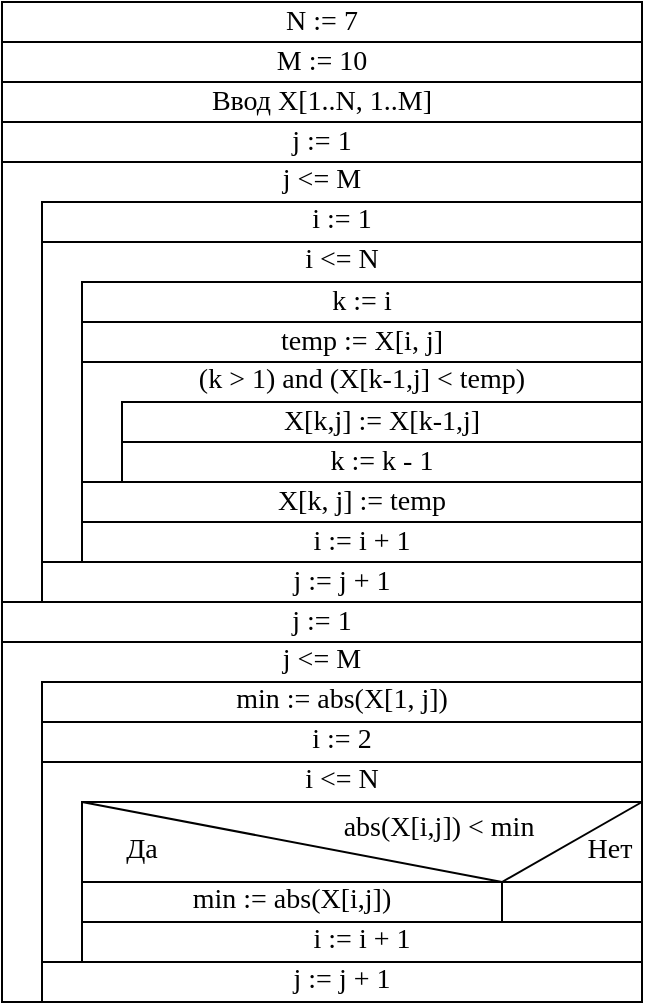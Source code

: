 <mxfile version="15.3.8" type="device" pages="2"><diagram id="U2IoleWcY-VEkwMIJx09" name="1"><mxGraphModel dx="865" dy="506" grid="1" gridSize="10" guides="1" tooltips="1" connect="1" arrows="1" fold="1" page="1" pageScale="1" pageWidth="827" pageHeight="1169" math="0" shadow="0"><root><mxCell id="0"/><mxCell id="1" parent="0"/><mxCell id="YWRbsOylNnhlXC8Or9_p-1" value="N := 7" style="rounded=0;whiteSpace=wrap;html=1;fontFamily=Times New Roman;fontSize=14;spacing=-4;" vertex="1" parent="1"><mxGeometry x="160" y="40" width="320" height="20" as="geometry"/></mxCell><mxCell id="YWRbsOylNnhlXC8Or9_p-2" value="M := 10" style="rounded=0;whiteSpace=wrap;html=1;fontFamily=Times New Roman;fontSize=14;spacing=-4;" vertex="1" parent="1"><mxGeometry x="160" y="60" width="320" height="20" as="geometry"/></mxCell><mxCell id="YWRbsOylNnhlXC8Or9_p-3" value="Ввод X[1..N, 1..M]" style="rounded=0;whiteSpace=wrap;html=1;fontFamily=Times New Roman;fontSize=14;spacing=-4;" vertex="1" parent="1"><mxGeometry x="160" y="80" width="320" height="20" as="geometry"/></mxCell><mxCell id="YWRbsOylNnhlXC8Or9_p-4" value="j := 1" style="rounded=0;whiteSpace=wrap;html=1;fontFamily=Times New Roman;fontSize=14;spacing=-4;" vertex="1" parent="1"><mxGeometry x="160" y="100" width="320" height="20" as="geometry"/></mxCell><mxCell id="YWRbsOylNnhlXC8Or9_p-5" value="j &amp;lt;= M" style="rounded=0;whiteSpace=wrap;html=1;fontFamily=Times New Roman;fontSize=14;verticalAlign=top;align=center;horizontal=1;spacing=-4;" vertex="1" parent="1"><mxGeometry x="160" y="120" width="320" height="220" as="geometry"/></mxCell><mxCell id="YWRbsOylNnhlXC8Or9_p-7" value="i := 1" style="rounded=0;whiteSpace=wrap;html=1;fontFamily=Times New Roman;fontSize=14;verticalAlign=top;spacing=-4;" vertex="1" parent="1"><mxGeometry x="180" y="140" width="300" height="20" as="geometry"/></mxCell><mxCell id="YWRbsOylNnhlXC8Or9_p-8" value="i &amp;lt;= N" style="rounded=0;whiteSpace=wrap;html=1;fontFamily=Times New Roman;fontSize=14;verticalAlign=top;spacing=-4;" vertex="1" parent="1"><mxGeometry x="180" y="160" width="300" height="160" as="geometry"/></mxCell><mxCell id="YWRbsOylNnhlXC8Or9_p-9" value="k := i" style="rounded=0;whiteSpace=wrap;html=1;fontFamily=Times New Roman;fontSize=14;verticalAlign=middle;spacing=0;" vertex="1" parent="1"><mxGeometry x="200" y="180" width="280" height="20" as="geometry"/></mxCell><mxCell id="YWRbsOylNnhlXC8Or9_p-10" value="temp := X[i, j]" style="rounded=0;whiteSpace=wrap;html=1;fontFamily=Times New Roman;fontSize=14;verticalAlign=middle;spacing=0;" vertex="1" parent="1"><mxGeometry x="200" y="200" width="280" height="20" as="geometry"/></mxCell><mxCell id="YWRbsOylNnhlXC8Or9_p-11" value="(k &amp;gt; 1) and (X[k-1,j] &amp;lt; temp)" style="rounded=0;whiteSpace=wrap;html=1;fontFamily=Times New Roman;fontSize=14;verticalAlign=top;spacing=-4;" vertex="1" parent="1"><mxGeometry x="200" y="220" width="280" height="60" as="geometry"/></mxCell><mxCell id="YWRbsOylNnhlXC8Or9_p-12" value="X[k,j] := X[k-1,j]" style="rounded=0;whiteSpace=wrap;html=1;fontFamily=Times New Roman;fontSize=14;verticalAlign=middle;spacing=0;" vertex="1" parent="1"><mxGeometry x="220" y="240" width="260" height="20" as="geometry"/></mxCell><mxCell id="YWRbsOylNnhlXC8Or9_p-13" value="k := k - 1" style="rounded=0;whiteSpace=wrap;html=1;fontFamily=Times New Roman;fontSize=14;verticalAlign=middle;spacing=0;" vertex="1" parent="1"><mxGeometry x="220" y="260" width="260" height="20" as="geometry"/></mxCell><mxCell id="YWRbsOylNnhlXC8Or9_p-14" value="X[k, j] := temp" style="rounded=0;whiteSpace=wrap;html=1;fontFamily=Times New Roman;fontSize=14;verticalAlign=middle;spacing=0;" vertex="1" parent="1"><mxGeometry x="200" y="280" width="280" height="20" as="geometry"/></mxCell><mxCell id="YWRbsOylNnhlXC8Or9_p-15" value="j := 1" style="rounded=0;whiteSpace=wrap;html=1;fontFamily=Times New Roman;fontSize=14;spacing=-4;" vertex="1" parent="1"><mxGeometry x="160" y="340" width="320" height="20" as="geometry"/></mxCell><mxCell id="YWRbsOylNnhlXC8Or9_p-16" value="j &amp;lt;= M" style="rounded=0;whiteSpace=wrap;html=1;fontFamily=Times New Roman;fontSize=14;verticalAlign=top;align=center;horizontal=1;spacing=-4;" vertex="1" parent="1"><mxGeometry x="160" y="360" width="320" height="180" as="geometry"/></mxCell><mxCell id="YWRbsOylNnhlXC8Or9_p-17" value="min := abs(X[1, j])" style="rounded=0;whiteSpace=wrap;html=1;fontFamily=Times New Roman;fontSize=14;verticalAlign=top;spacing=-4;" vertex="1" parent="1"><mxGeometry x="180" y="380" width="300" height="20" as="geometry"/></mxCell><mxCell id="YWRbsOylNnhlXC8Or9_p-18" value="i := 2" style="rounded=0;whiteSpace=wrap;html=1;fontFamily=Times New Roman;fontSize=14;verticalAlign=top;spacing=-4;" vertex="1" parent="1"><mxGeometry x="180" y="400" width="300" height="20" as="geometry"/></mxCell><mxCell id="YWRbsOylNnhlXC8Or9_p-19" value="i &amp;lt;= N" style="rounded=0;whiteSpace=wrap;html=1;fontFamily=Times New Roman;fontSize=14;verticalAlign=top;spacing=-4;" vertex="1" parent="1"><mxGeometry x="180" y="420" width="300" height="100" as="geometry"/></mxCell><mxCell id="YWRbsOylNnhlXC8Or9_p-20" value="&amp;nbsp; &amp;nbsp; &amp;nbsp; &amp;nbsp; &amp;nbsp; &amp;nbsp; &amp;nbsp; &amp;nbsp; &amp;nbsp; &amp;nbsp; &amp;nbsp; abs(X[i,j]) &amp;lt; min" style="rounded=0;whiteSpace=wrap;html=1;fontFamily=Times New Roman;fontSize=14;verticalAlign=top;spacing=0;" vertex="1" parent="1"><mxGeometry x="200" y="440" width="280" height="40" as="geometry"/></mxCell><mxCell id="YWRbsOylNnhlXC8Or9_p-22" value="" style="endArrow=none;html=1;entryX=0;entryY=0;entryDx=0;entryDy=0;exitX=0.75;exitY=1;exitDx=0;exitDy=0;" edge="1" parent="1" source="YWRbsOylNnhlXC8Or9_p-20" target="YWRbsOylNnhlXC8Or9_p-20"><mxGeometry width="50" height="50" relative="1" as="geometry"><mxPoint x="330" y="410" as="sourcePoint"/><mxPoint x="380" y="360" as="targetPoint"/></mxGeometry></mxCell><mxCell id="YWRbsOylNnhlXC8Or9_p-23" value="" style="endArrow=none;html=1;exitX=1;exitY=0;exitDx=0;exitDy=0;entryX=0.75;entryY=1;entryDx=0;entryDy=0;" edge="1" parent="1" source="YWRbsOylNnhlXC8Or9_p-20" target="YWRbsOylNnhlXC8Or9_p-20"><mxGeometry width="50" height="50" relative="1" as="geometry"><mxPoint x="510" y="480" as="sourcePoint"/><mxPoint x="560" y="430" as="targetPoint"/></mxGeometry></mxCell><mxCell id="YWRbsOylNnhlXC8Or9_p-24" value="min := abs(X[i,j])" style="rounded=0;whiteSpace=wrap;html=1;fontFamily=Times New Roman;fontSize=14;verticalAlign=top;spacing=-4;" vertex="1" parent="1"><mxGeometry x="200" y="480" width="210" height="20" as="geometry"/></mxCell><mxCell id="YWRbsOylNnhlXC8Or9_p-25" value="" style="rounded=0;whiteSpace=wrap;html=1;fontFamily=Times New Roman;fontSize=14;verticalAlign=top;spacing=-4;" vertex="1" parent="1"><mxGeometry x="410" y="480" width="70" height="20" as="geometry"/></mxCell><mxCell id="YWRbsOylNnhlXC8Or9_p-26" value="Да" style="text;html=1;strokeColor=none;fillColor=none;align=center;verticalAlign=middle;whiteSpace=wrap;rounded=0;fontFamily=Times New Roman;fontSize=14;" vertex="1" parent="1"><mxGeometry x="210" y="454" width="40" height="20" as="geometry"/></mxCell><mxCell id="YWRbsOylNnhlXC8Or9_p-27" value="Нет" style="text;html=1;strokeColor=none;fillColor=none;align=center;verticalAlign=middle;whiteSpace=wrap;rounded=0;fontFamily=Times New Roman;fontSize=14;" vertex="1" parent="1"><mxGeometry x="444" y="454" width="40" height="20" as="geometry"/></mxCell><mxCell id="YWRbsOylNnhlXC8Or9_p-28" value="j := j + 1" style="rounded=0;whiteSpace=wrap;html=1;fontFamily=Times New Roman;fontSize=14;verticalAlign=top;spacing=-4;" vertex="1" parent="1"><mxGeometry x="180" y="520" width="300" height="20" as="geometry"/></mxCell><mxCell id="8rrRDA8bYebrXcaFFFNe-1" value="i := i + 1" style="rounded=0;whiteSpace=wrap;html=1;fontFamily=Times New Roman;fontSize=14;verticalAlign=middle;spacing=0;" vertex="1" parent="1"><mxGeometry x="200" y="300" width="280" height="20" as="geometry"/></mxCell><mxCell id="8rrRDA8bYebrXcaFFFNe-2" value="j := j + 1" style="rounded=0;whiteSpace=wrap;html=1;fontFamily=Times New Roman;fontSize=14;verticalAlign=middle;spacing=0;" vertex="1" parent="1"><mxGeometry x="180" y="320" width="300" height="20" as="geometry"/></mxCell><mxCell id="8rrRDA8bYebrXcaFFFNe-3" value="i := i + 1" style="rounded=0;whiteSpace=wrap;html=1;fontFamily=Times New Roman;fontSize=14;verticalAlign=top;spacing=-4;" vertex="1" parent="1"><mxGeometry x="200" y="500" width="280" height="20" as="geometry"/></mxCell></root></mxGraphModel></diagram><diagram id="TUfUP9xoifla-0ywleXv" name="2"><mxGraphModel dx="415" dy="243" grid="1" gridSize="10" guides="1" tooltips="1" connect="1" arrows="1" fold="1" page="1" pageScale="1" pageWidth="827" pageHeight="1169" math="0" shadow="0"><root><mxCell id="SbXBX2E3KKxDRC1c7UMZ-0"/><mxCell id="SbXBX2E3KKxDRC1c7UMZ-1" parent="SbXBX2E3KKxDRC1c7UMZ-0"/><mxCell id="0F162mTm6xNcOslUhBYZ-0" value="j := 1" style="rounded=0;whiteSpace=wrap;html=1;fontFamily=Times New Roman;fontSize=14;spacing=-4;" vertex="1" parent="SbXBX2E3KKxDRC1c7UMZ-1"><mxGeometry x="160" y="40" width="320" height="20" as="geometry"/></mxCell><mxCell id="2D-n6wyhRMjPeWjiBK7f-0" value="j &amp;lt;= M" style="rounded=0;whiteSpace=wrap;html=1;fontFamily=Times New Roman;fontSize=14;spacing=-4;verticalAlign=top;" vertex="1" parent="SbXBX2E3KKxDRC1c7UMZ-1"><mxGeometry x="160" y="60" width="320" height="280" as="geometry"/></mxCell><mxCell id="2D-n6wyhRMjPeWjiBK7f-1" value="min := j" style="rounded=0;whiteSpace=wrap;html=1;fontFamily=Times New Roman;fontSize=14;spacing=-4;" vertex="1" parent="SbXBX2E3KKxDRC1c7UMZ-1"><mxGeometry x="180" y="80" width="300" height="20" as="geometry"/></mxCell><mxCell id="2D-n6wyhRMjPeWjiBK7f-2" value="k := j + 1" style="rounded=0;whiteSpace=wrap;html=1;fontFamily=Times New Roman;fontSize=14;spacing=-4;" vertex="1" parent="SbXBX2E3KKxDRC1c7UMZ-1"><mxGeometry x="180" y="100" width="300" height="20" as="geometry"/></mxCell><mxCell id="N00s1Qdu3vrweZyCymjd-0" value="k &amp;lt;= M" style="rounded=0;whiteSpace=wrap;html=1;fontFamily=Times New Roman;fontSize=14;spacing=-4;verticalAlign=top;" vertex="1" parent="SbXBX2E3KKxDRC1c7UMZ-1"><mxGeometry x="180" y="120" width="300" height="100" as="geometry"/></mxCell><mxCell id="N00s1Qdu3vrweZyCymjd-1" value="&amp;nbsp; &amp;nbsp; &amp;nbsp; &amp;nbsp; &amp;nbsp; &amp;nbsp; &amp;nbsp; &amp;nbsp; &amp;nbsp;MinAbs[k] &amp;lt; MinAbs[min]" style="rounded=0;whiteSpace=wrap;html=1;fontFamily=Times New Roman;fontSize=14;spacing=-4;verticalAlign=top;" vertex="1" parent="SbXBX2E3KKxDRC1c7UMZ-1"><mxGeometry x="200" y="140" width="280" height="40" as="geometry"/></mxCell><mxCell id="N00s1Qdu3vrweZyCymjd-2" value="" style="endArrow=none;html=1;exitX=0;exitY=0;exitDx=0;exitDy=0;entryX=0.75;entryY=1;entryDx=0;entryDy=0;" edge="1" parent="SbXBX2E3KKxDRC1c7UMZ-1" source="N00s1Qdu3vrweZyCymjd-1" target="N00s1Qdu3vrweZyCymjd-1"><mxGeometry width="50" height="50" relative="1" as="geometry"><mxPoint x="520" y="180" as="sourcePoint"/><mxPoint x="570" y="130" as="targetPoint"/></mxGeometry></mxCell><mxCell id="N00s1Qdu3vrweZyCymjd-3" value="" style="endArrow=none;html=1;exitX=0.75;exitY=1;exitDx=0;exitDy=0;entryX=1;entryY=0;entryDx=0;entryDy=0;" edge="1" parent="SbXBX2E3KKxDRC1c7UMZ-1" source="N00s1Qdu3vrweZyCymjd-1" target="N00s1Qdu3vrweZyCymjd-1"><mxGeometry width="50" height="50" relative="1" as="geometry"><mxPoint x="490" y="180" as="sourcePoint"/><mxPoint x="540" y="130" as="targetPoint"/></mxGeometry></mxCell><mxCell id="N00s1Qdu3vrweZyCymjd-4" value="Да" style="text;html=1;strokeColor=none;fillColor=none;align=center;verticalAlign=middle;whiteSpace=wrap;rounded=0;fontFamily=Times New Roman;fontSize=14;" vertex="1" parent="SbXBX2E3KKxDRC1c7UMZ-1"><mxGeometry x="208" y="155" width="40" height="20" as="geometry"/></mxCell><mxCell id="N00s1Qdu3vrweZyCymjd-5" value="Нет" style="text;html=1;strokeColor=none;fillColor=none;align=center;verticalAlign=middle;whiteSpace=wrap;rounded=0;fontFamily=Times New Roman;fontSize=14;" vertex="1" parent="SbXBX2E3KKxDRC1c7UMZ-1"><mxGeometry x="443" y="155" width="40" height="20" as="geometry"/></mxCell><mxCell id="N00s1Qdu3vrweZyCymjd-6" value="min := k" style="rounded=0;whiteSpace=wrap;html=1;fontFamily=Times New Roman;fontSize=14;spacing=-4;" vertex="1" parent="SbXBX2E3KKxDRC1c7UMZ-1"><mxGeometry x="200" y="180" width="210" height="20" as="geometry"/></mxCell><mxCell id="N00s1Qdu3vrweZyCymjd-7" value="" style="rounded=0;whiteSpace=wrap;html=1;fontFamily=Times New Roman;fontSize=14;spacing=-4;" vertex="1" parent="SbXBX2E3KKxDRC1c7UMZ-1"><mxGeometry x="410" y="180" width="70" height="20" as="geometry"/></mxCell><mxCell id="N00s1Qdu3vrweZyCymjd-8" value="k := k + 1" style="rounded=0;whiteSpace=wrap;html=1;fontFamily=Times New Roman;fontSize=14;spacing=-4;" vertex="1" parent="SbXBX2E3KKxDRC1c7UMZ-1"><mxGeometry x="200" y="200" width="280" height="20" as="geometry"/></mxCell><mxCell id="N00s1Qdu3vrweZyCymjd-9" value="i &amp;lt;= N" style="rounded=0;whiteSpace=wrap;html=1;fontFamily=Times New Roman;fontSize=14;spacing=-4;verticalAlign=top;" vertex="1" parent="SbXBX2E3KKxDRC1c7UMZ-1"><mxGeometry x="180" y="240" width="300" height="60" as="geometry"/></mxCell><mxCell id="N00s1Qdu3vrweZyCymjd-10" value="i := 1" style="rounded=0;whiteSpace=wrap;html=1;fontFamily=Times New Roman;fontSize=14;spacing=-4;" vertex="1" parent="SbXBX2E3KKxDRC1c7UMZ-1"><mxGeometry x="180" y="220" width="300" height="20" as="geometry"/></mxCell><mxCell id="N00s1Qdu3vrweZyCymjd-11" value="swap(X[i, j], X[i, min])" style="rounded=0;whiteSpace=wrap;html=1;fontFamily=Times New Roman;fontSize=14;spacing=-4;" vertex="1" parent="SbXBX2E3KKxDRC1c7UMZ-1"><mxGeometry x="200" y="260" width="280" height="20" as="geometry"/></mxCell><mxCell id="N00s1Qdu3vrweZyCymjd-12" value="i := i + 1" style="rounded=0;whiteSpace=wrap;html=1;fontFamily=Times New Roman;fontSize=14;spacing=-4;" vertex="1" parent="SbXBX2E3KKxDRC1c7UMZ-1"><mxGeometry x="200" y="280" width="280" height="20" as="geometry"/></mxCell><mxCell id="N00s1Qdu3vrweZyCymjd-13" value="swap(MinAbs[j], MinAbs[min])" style="rounded=0;whiteSpace=wrap;html=1;fontFamily=Times New Roman;fontSize=14;spacing=-4;" vertex="1" parent="SbXBX2E3KKxDRC1c7UMZ-1"><mxGeometry x="180" y="300" width="300" height="20" as="geometry"/></mxCell><mxCell id="N00s1Qdu3vrweZyCymjd-14" value="j := j + 1" style="rounded=0;whiteSpace=wrap;html=1;fontFamily=Times New Roman;fontSize=14;spacing=-4;" vertex="1" parent="SbXBX2E3KKxDRC1c7UMZ-1"><mxGeometry x="180" y="320" width="300" height="20" as="geometry"/></mxCell><mxCell id="N00s1Qdu3vrweZyCymjd-15" value="Вывод X[1..N, 1..M]" style="rounded=0;whiteSpace=wrap;html=1;fontFamily=Times New Roman;fontSize=14;spacing=-4;" vertex="1" parent="SbXBX2E3KKxDRC1c7UMZ-1"><mxGeometry x="160" y="340" width="320" height="20" as="geometry"/></mxCell></root></mxGraphModel></diagram></mxfile>